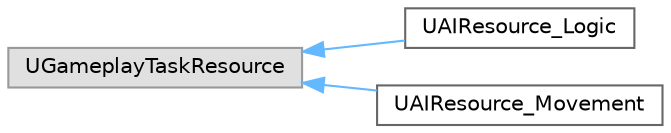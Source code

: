 digraph "Graphical Class Hierarchy"
{
 // INTERACTIVE_SVG=YES
 // LATEX_PDF_SIZE
  bgcolor="transparent";
  edge [fontname=Helvetica,fontsize=10,labelfontname=Helvetica,labelfontsize=10];
  node [fontname=Helvetica,fontsize=10,shape=box,height=0.2,width=0.4];
  rankdir="LR";
  Node0 [id="Node000000",label="UGameplayTaskResource",height=0.2,width=0.4,color="grey60", fillcolor="#E0E0E0", style="filled",tooltip=" "];
  Node0 -> Node1 [id="edge9781_Node000000_Node000001",dir="back",color="steelblue1",style="solid",tooltip=" "];
  Node1 [id="Node000001",label="UAIResource_Logic",height=0.2,width=0.4,color="grey40", fillcolor="white", style="filled",URL="$da/dba/classUAIResource__Logic.html",tooltip=" "];
  Node0 -> Node2 [id="edge9782_Node000000_Node000002",dir="back",color="steelblue1",style="solid",tooltip=" "];
  Node2 [id="Node000002",label="UAIResource_Movement",height=0.2,width=0.4,color="grey40", fillcolor="white", style="filled",URL="$d8/d2e/classUAIResource__Movement.html",tooltip=" "];
}
